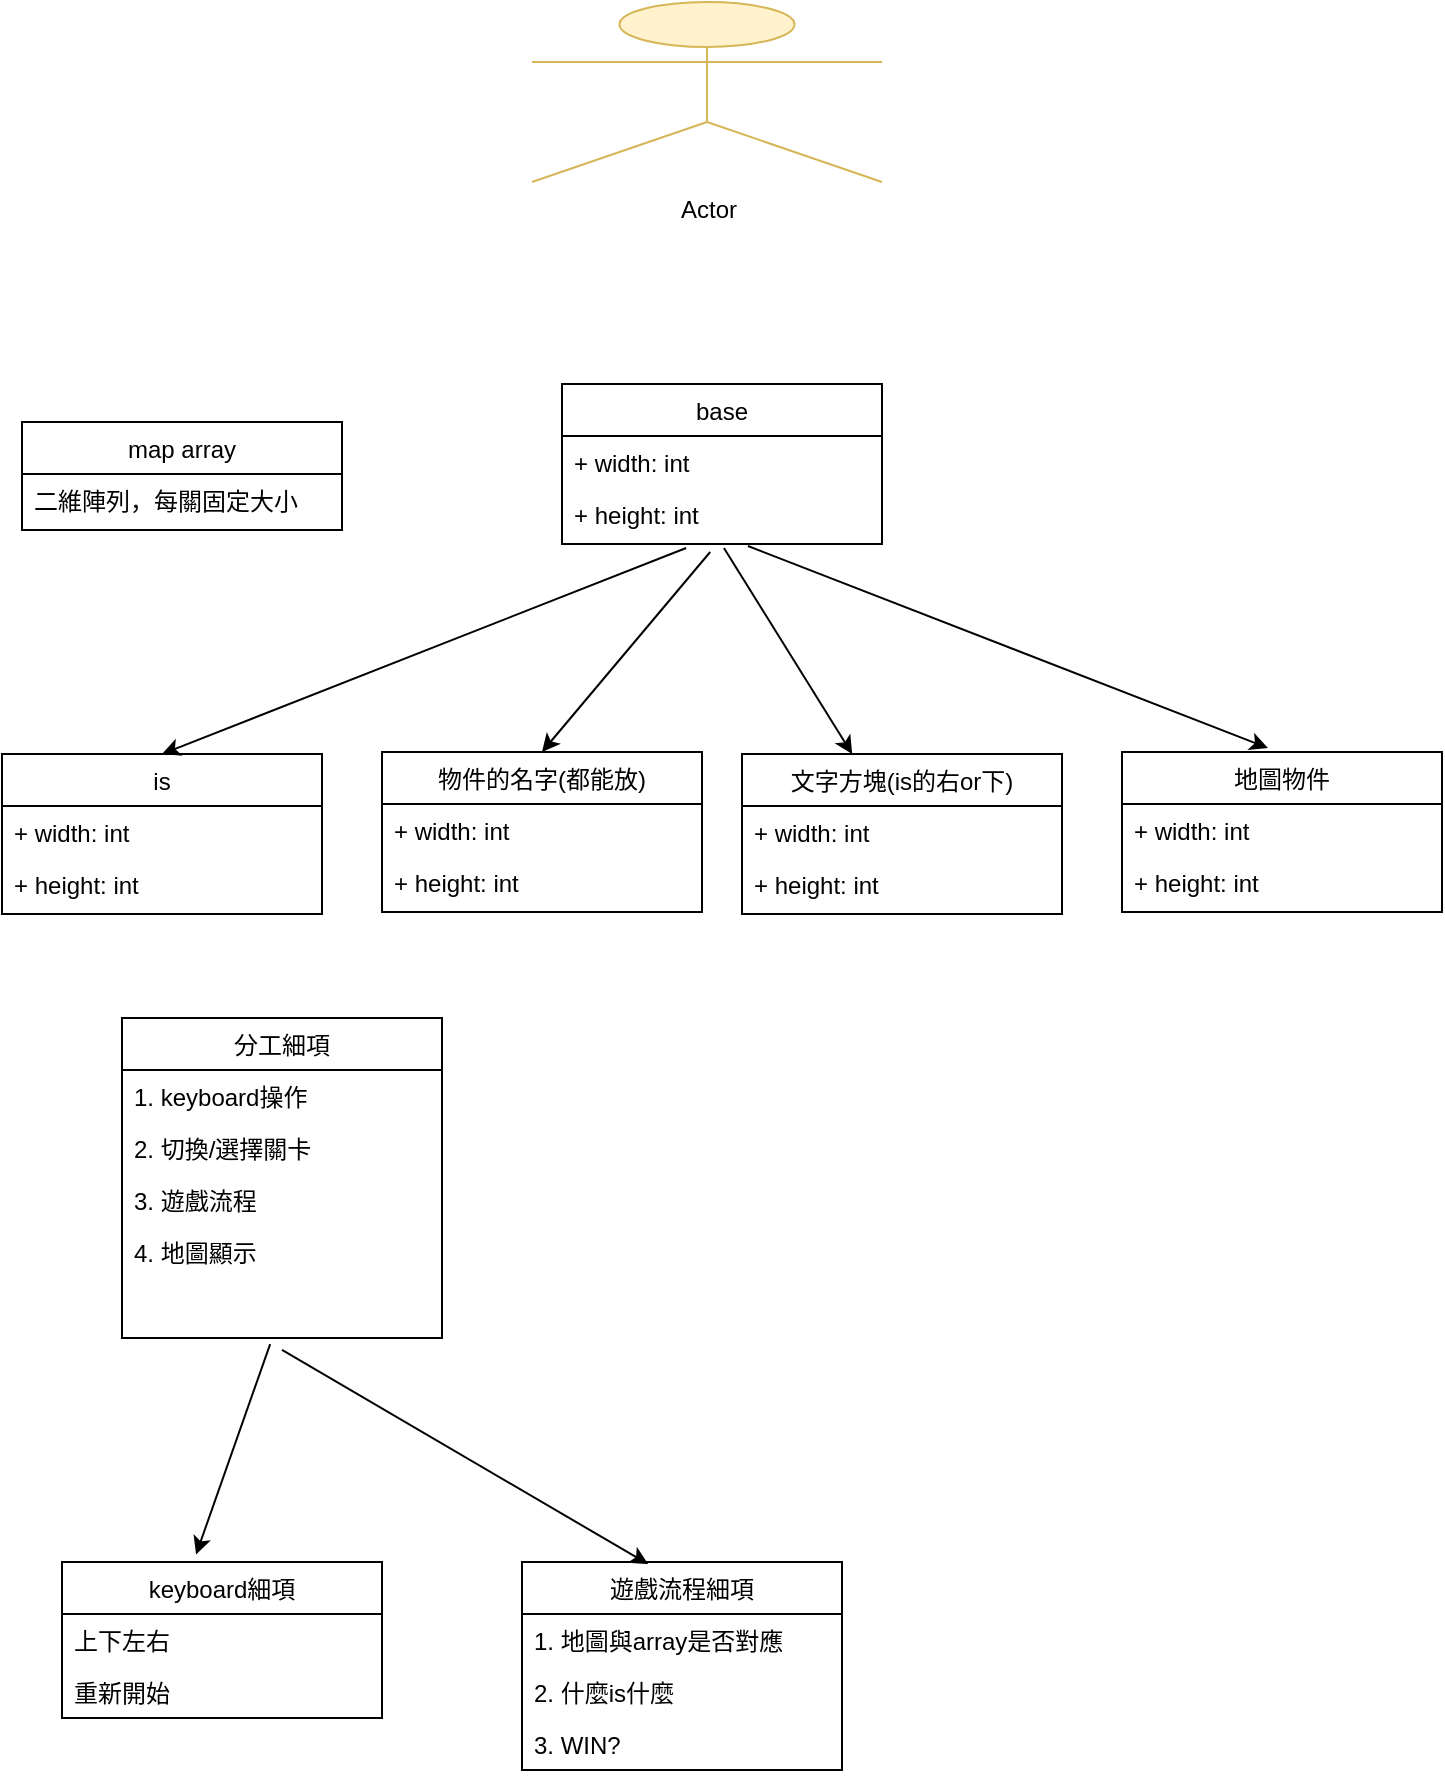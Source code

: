 <mxfile version="10.6.8" type="google"><diagram id="Tr6zjHu2yM5siKrOy1Tr" name="Page-1"><mxGraphModel dx="754" dy="1620" grid="1" gridSize="10" guides="1" tooltips="1" connect="1" arrows="1" fold="1" page="1" pageScale="1" pageWidth="827" pageHeight="1169" math="0" shadow="0"><root><mxCell id="0"/><mxCell id="1" parent="0"/><mxCell id="87mkKEv5Yw1BRWzRdu0Q-3" value="base" style="swimlane;fontStyle=0;childLayout=stackLayout;horizontal=1;startSize=26;fillColor=none;horizontalStack=0;resizeParent=1;resizeParentMax=0;resizeLast=0;collapsible=1;marginBottom=0;" parent="1" vertex="1"><mxGeometry x="310" y="-919" width="160" height="80" as="geometry"><mxRectangle x="40" y="40" width="70" height="26" as="alternateBounds"/></mxGeometry></mxCell><mxCell id="87mkKEv5Yw1BRWzRdu0Q-4" value="+ width: int" style="text;align=left;verticalAlign=top;spacingLeft=4;spacingRight=4;overflow=hidden;rotatable=0;points=[[0,0.5],[1,0.5]];portConstraint=eastwest;" parent="87mkKEv5Yw1BRWzRdu0Q-3" vertex="1"><mxGeometry y="26" width="160" height="26" as="geometry"/></mxCell><mxCell id="87mkKEv5Yw1BRWzRdu0Q-5" value="+ height: int" style="text;align=left;verticalAlign=top;spacingLeft=4;spacingRight=4;overflow=hidden;rotatable=0;points=[[0,0.5],[1,0.5]];portConstraint=eastwest;" parent="87mkKEv5Yw1BRWzRdu0Q-3" vertex="1"><mxGeometry y="52" width="160" height="28" as="geometry"/></mxCell><mxCell id="VjhZiT1ttbBQaUBb_DB1-1" value="Actor" style="shape=umlActor;verticalLabelPosition=bottom;labelBackgroundColor=#ffffff;verticalAlign=top;html=1;outlineConnect=0;fillColor=#fff2cc;strokeColor=#d6b656;" vertex="1" parent="1"><mxGeometry x="295" y="-1110" width="175" height="90" as="geometry"/></mxCell><mxCell id="87mkKEv5Yw1BRWzRdu0Q-7" value="is" style="swimlane;fontStyle=0;childLayout=stackLayout;horizontal=1;startSize=26;fillColor=none;horizontalStack=0;resizeParent=1;resizeParentMax=0;resizeLast=0;collapsible=1;marginBottom=0;" vertex="1" parent="1"><mxGeometry x="30" y="-734" width="160" height="80" as="geometry"><mxRectangle x="40" y="40" width="70" height="26" as="alternateBounds"/></mxGeometry></mxCell><mxCell id="87mkKEv5Yw1BRWzRdu0Q-8" value="+ width: int" style="text;align=left;verticalAlign=top;spacingLeft=4;spacingRight=4;overflow=hidden;rotatable=0;points=[[0,0.5],[1,0.5]];portConstraint=eastwest;" vertex="1" parent="87mkKEv5Yw1BRWzRdu0Q-7"><mxGeometry y="26" width="160" height="26" as="geometry"/></mxCell><mxCell id="87mkKEv5Yw1BRWzRdu0Q-9" value="+ height: int" style="text;align=left;verticalAlign=top;spacingLeft=4;spacingRight=4;overflow=hidden;rotatable=0;points=[[0,0.5],[1,0.5]];portConstraint=eastwest;" vertex="1" parent="87mkKEv5Yw1BRWzRdu0Q-7"><mxGeometry y="52" width="160" height="28" as="geometry"/></mxCell><mxCell id="87mkKEv5Yw1BRWzRdu0Q-10" value="" style="endArrow=classic;html=1;exitX=0.463;exitY=1.143;exitDx=0;exitDy=0;exitPerimeter=0;entryX=0.5;entryY=0;entryDx=0;entryDy=0;" edge="1" parent="1" source="87mkKEv5Yw1BRWzRdu0Q-5" target="87mkKEv5Yw1BRWzRdu0Q-11"><mxGeometry width="50" height="50" relative="1" as="geometry"><mxPoint x="120" y="-652" as="sourcePoint"/><mxPoint x="170" y="-702" as="targetPoint"/><Array as="points"/></mxGeometry></mxCell><mxCell id="87mkKEv5Yw1BRWzRdu0Q-11" value="物件的名字(都能放)" style="swimlane;fontStyle=0;childLayout=stackLayout;horizontal=1;startSize=26;fillColor=none;horizontalStack=0;resizeParent=1;resizeParentMax=0;resizeLast=0;collapsible=1;marginBottom=0;" vertex="1" parent="1"><mxGeometry x="220" y="-735" width="160" height="80" as="geometry"><mxRectangle x="40" y="40" width="70" height="26" as="alternateBounds"/></mxGeometry></mxCell><mxCell id="87mkKEv5Yw1BRWzRdu0Q-12" value="+ width: int" style="text;align=left;verticalAlign=top;spacingLeft=4;spacingRight=4;overflow=hidden;rotatable=0;points=[[0,0.5],[1,0.5]];portConstraint=eastwest;" vertex="1" parent="87mkKEv5Yw1BRWzRdu0Q-11"><mxGeometry y="26" width="160" height="26" as="geometry"/></mxCell><mxCell id="87mkKEv5Yw1BRWzRdu0Q-13" value="+ height: int" style="text;align=left;verticalAlign=top;spacingLeft=4;spacingRight=4;overflow=hidden;rotatable=0;points=[[0,0.5],[1,0.5]];portConstraint=eastwest;" vertex="1" parent="87mkKEv5Yw1BRWzRdu0Q-11"><mxGeometry y="52" width="160" height="28" as="geometry"/></mxCell><mxCell id="87mkKEv5Yw1BRWzRdu0Q-14" value="文字方塊(is的右or下)" style="swimlane;fontStyle=0;childLayout=stackLayout;horizontal=1;startSize=26;fillColor=none;horizontalStack=0;resizeParent=1;resizeParentMax=0;resizeLast=0;collapsible=1;marginBottom=0;" vertex="1" parent="1"><mxGeometry x="400" y="-734" width="160" height="80" as="geometry"><mxRectangle x="40" y="40" width="70" height="26" as="alternateBounds"/></mxGeometry></mxCell><mxCell id="87mkKEv5Yw1BRWzRdu0Q-15" value="+ width: int" style="text;align=left;verticalAlign=top;spacingLeft=4;spacingRight=4;overflow=hidden;rotatable=0;points=[[0,0.5],[1,0.5]];portConstraint=eastwest;" vertex="1" parent="87mkKEv5Yw1BRWzRdu0Q-14"><mxGeometry y="26" width="160" height="26" as="geometry"/></mxCell><mxCell id="87mkKEv5Yw1BRWzRdu0Q-16" value="+ height: int" style="text;align=left;verticalAlign=top;spacingLeft=4;spacingRight=4;overflow=hidden;rotatable=0;points=[[0,0.5],[1,0.5]];portConstraint=eastwest;" vertex="1" parent="87mkKEv5Yw1BRWzRdu0Q-14"><mxGeometry y="52" width="160" height="28" as="geometry"/></mxCell><mxCell id="87mkKEv5Yw1BRWzRdu0Q-17" value="地圖物件" style="swimlane;fontStyle=0;childLayout=stackLayout;horizontal=1;startSize=26;fillColor=none;horizontalStack=0;resizeParent=1;resizeParentMax=0;resizeLast=0;collapsible=1;marginBottom=0;" vertex="1" parent="1"><mxGeometry x="590" y="-735" width="160" height="80" as="geometry"><mxRectangle x="40" y="40" width="70" height="26" as="alternateBounds"/></mxGeometry></mxCell><mxCell id="87mkKEv5Yw1BRWzRdu0Q-18" value="+ width: int" style="text;align=left;verticalAlign=top;spacingLeft=4;spacingRight=4;overflow=hidden;rotatable=0;points=[[0,0.5],[1,0.5]];portConstraint=eastwest;" vertex="1" parent="87mkKEv5Yw1BRWzRdu0Q-17"><mxGeometry y="26" width="160" height="26" as="geometry"/></mxCell><mxCell id="87mkKEv5Yw1BRWzRdu0Q-19" value="+ height: int" style="text;align=left;verticalAlign=top;spacingLeft=4;spacingRight=4;overflow=hidden;rotatable=0;points=[[0,0.5],[1,0.5]];portConstraint=eastwest;" vertex="1" parent="87mkKEv5Yw1BRWzRdu0Q-17"><mxGeometry y="52" width="160" height="28" as="geometry"/></mxCell><mxCell id="87mkKEv5Yw1BRWzRdu0Q-20" value="" style="endArrow=classic;html=1;exitX=0.506;exitY=1.071;exitDx=0;exitDy=0;exitPerimeter=0;" edge="1" parent="1" source="87mkKEv5Yw1BRWzRdu0Q-5" target="87mkKEv5Yw1BRWzRdu0Q-14"><mxGeometry width="50" height="50" relative="1" as="geometry"><mxPoint x="394" y="-825" as="sourcePoint"/><mxPoint x="310" y="-725" as="targetPoint"/><Array as="points"/></mxGeometry></mxCell><mxCell id="87mkKEv5Yw1BRWzRdu0Q-21" value="" style="endArrow=classic;html=1;exitX=0.581;exitY=1.036;exitDx=0;exitDy=0;exitPerimeter=0;entryX=0.456;entryY=-0.025;entryDx=0;entryDy=0;entryPerimeter=0;" edge="1" parent="1" source="87mkKEv5Yw1BRWzRdu0Q-5" target="87mkKEv5Yw1BRWzRdu0Q-17"><mxGeometry width="50" height="50" relative="1" as="geometry"><mxPoint x="416" y="-839" as="sourcePoint"/><mxPoint x="480.105" y="-736" as="targetPoint"/><Array as="points"/></mxGeometry></mxCell><mxCell id="EHuWdE8eBghuqPk3D2tB-4" value="map array" style="swimlane;fontStyle=0;childLayout=stackLayout;horizontal=1;startSize=26;fillColor=none;horizontalStack=0;resizeParent=1;resizeParentMax=0;resizeLast=0;collapsible=1;marginBottom=0;" vertex="1" parent="1"><mxGeometry x="40" y="-900" width="160" height="54" as="geometry"><mxRectangle x="40" y="40" width="70" height="26" as="alternateBounds"/></mxGeometry></mxCell><mxCell id="EHuWdE8eBghuqPk3D2tB-6" value="二維陣列，每關固定大小" style="text;align=left;verticalAlign=top;spacingLeft=4;spacingRight=4;overflow=hidden;rotatable=0;points=[[0,0.5],[1,0.5]];portConstraint=eastwest;" vertex="1" parent="EHuWdE8eBghuqPk3D2tB-4"><mxGeometry y="26" width="160" height="28" as="geometry"/></mxCell><mxCell id="EHuWdE8eBghuqPk3D2tB-8" value="分工細項" style="swimlane;fontStyle=0;childLayout=stackLayout;horizontal=1;startSize=26;fillColor=none;horizontalStack=0;resizeParent=1;resizeParentMax=0;resizeLast=0;collapsible=1;marginBottom=0;" vertex="1" parent="1"><mxGeometry x="90" y="-602" width="160" height="160" as="geometry"><mxRectangle x="40" y="40" width="70" height="26" as="alternateBounds"/></mxGeometry></mxCell><mxCell id="EHuWdE8eBghuqPk3D2tB-9" value="1. keyboard操作" style="text;align=left;verticalAlign=top;spacingLeft=4;spacingRight=4;overflow=hidden;rotatable=0;points=[[0,0.5],[1,0.5]];portConstraint=eastwest;" vertex="1" parent="EHuWdE8eBghuqPk3D2tB-8"><mxGeometry y="26" width="160" height="26" as="geometry"/></mxCell><mxCell id="EHuWdE8eBghuqPk3D2tB-11" value="2. 切換/選擇關卡" style="text;align=left;verticalAlign=top;spacingLeft=4;spacingRight=4;overflow=hidden;rotatable=0;points=[[0,0.5],[1,0.5]];portConstraint=eastwest;" vertex="1" parent="EHuWdE8eBghuqPk3D2tB-8"><mxGeometry y="52" width="160" height="26" as="geometry"/></mxCell><mxCell id="EHuWdE8eBghuqPk3D2tB-12" value="3. 遊戲流程" style="text;align=left;verticalAlign=top;spacingLeft=4;spacingRight=4;overflow=hidden;rotatable=0;points=[[0,0.5],[1,0.5]];portConstraint=eastwest;" vertex="1" parent="EHuWdE8eBghuqPk3D2tB-8"><mxGeometry y="78" width="160" height="26" as="geometry"/></mxCell><mxCell id="EHuWdE8eBghuqPk3D2tB-13" value="4. 地圖顯示" style="text;align=left;verticalAlign=top;spacingLeft=4;spacingRight=4;overflow=hidden;rotatable=0;points=[[0,0.5],[1,0.5]];portConstraint=eastwest;" vertex="1" parent="EHuWdE8eBghuqPk3D2tB-8"><mxGeometry y="104" width="160" height="56" as="geometry"/></mxCell><mxCell id="EHuWdE8eBghuqPk3D2tB-15" value="遊戲流程細項" style="swimlane;fontStyle=0;childLayout=stackLayout;horizontal=1;startSize=26;fillColor=none;horizontalStack=0;resizeParent=1;resizeParentMax=0;resizeLast=0;collapsible=1;marginBottom=0;" vertex="1" parent="1"><mxGeometry x="290" y="-330" width="160" height="104" as="geometry"><mxRectangle x="40" y="40" width="70" height="26" as="alternateBounds"/></mxGeometry></mxCell><mxCell id="EHuWdE8eBghuqPk3D2tB-16" value="1. 地圖與array是否對應" style="text;align=left;verticalAlign=top;spacingLeft=4;spacingRight=4;overflow=hidden;rotatable=0;points=[[0,0.5],[1,0.5]];portConstraint=eastwest;" vertex="1" parent="EHuWdE8eBghuqPk3D2tB-15"><mxGeometry y="26" width="160" height="26" as="geometry"/></mxCell><mxCell id="EHuWdE8eBghuqPk3D2tB-17" value="2. 什麼is什麼" style="text;align=left;verticalAlign=top;spacingLeft=4;spacingRight=4;overflow=hidden;rotatable=0;points=[[0,0.5],[1,0.5]];portConstraint=eastwest;" vertex="1" parent="EHuWdE8eBghuqPk3D2tB-15"><mxGeometry y="52" width="160" height="26" as="geometry"/></mxCell><mxCell id="EHuWdE8eBghuqPk3D2tB-18" value="3. WIN?&#10;&#10;" style="text;align=left;verticalAlign=top;spacingLeft=4;spacingRight=4;overflow=hidden;rotatable=0;points=[[0,0.5],[1,0.5]];portConstraint=eastwest;" vertex="1" parent="EHuWdE8eBghuqPk3D2tB-15"><mxGeometry y="78" width="160" height="26" as="geometry"/></mxCell><mxCell id="EHuWdE8eBghuqPk3D2tB-20" value="" style="endArrow=classic;html=1;entryX=0.394;entryY=0.01;entryDx=0;entryDy=0;entryPerimeter=0;exitX=0.5;exitY=1.107;exitDx=0;exitDy=0;exitPerimeter=0;" edge="1" parent="1" source="EHuWdE8eBghuqPk3D2tB-13" target="EHuWdE8eBghuqPk3D2tB-15"><mxGeometry width="50" height="50" relative="1" as="geometry"><mxPoint x="80" y="-480" as="sourcePoint"/><mxPoint x="80" y="-390" as="targetPoint"/></mxGeometry></mxCell><mxCell id="EHuWdE8eBghuqPk3D2tB-21" value="" style="endArrow=classic;html=1;exitX=0.388;exitY=1.071;exitDx=0;exitDy=0;exitPerimeter=0;entryX=0.5;entryY=0;entryDx=0;entryDy=0;" edge="1" parent="1" source="87mkKEv5Yw1BRWzRdu0Q-5" target="87mkKEv5Yw1BRWzRdu0Q-7"><mxGeometry width="50" height="50" relative="1" as="geometry"><mxPoint x="30" y="-340" as="sourcePoint"/><mxPoint x="80" y="-390" as="targetPoint"/></mxGeometry></mxCell><mxCell id="EHuWdE8eBghuqPk3D2tB-23" value="keyboard細項" style="swimlane;fontStyle=0;childLayout=stackLayout;horizontal=1;startSize=26;fillColor=none;horizontalStack=0;resizeParent=1;resizeParentMax=0;resizeLast=0;collapsible=1;marginBottom=0;" vertex="1" parent="1"><mxGeometry x="60" y="-330" width="160" height="78" as="geometry"><mxRectangle x="40" y="40" width="70" height="26" as="alternateBounds"/></mxGeometry></mxCell><mxCell id="EHuWdE8eBghuqPk3D2tB-24" value="上下左右" style="text;align=left;verticalAlign=top;spacingLeft=4;spacingRight=4;overflow=hidden;rotatable=0;points=[[0,0.5],[1,0.5]];portConstraint=eastwest;" vertex="1" parent="EHuWdE8eBghuqPk3D2tB-23"><mxGeometry y="26" width="160" height="26" as="geometry"/></mxCell><mxCell id="EHuWdE8eBghuqPk3D2tB-25" value="重新開始" style="text;align=left;verticalAlign=top;spacingLeft=4;spacingRight=4;overflow=hidden;rotatable=0;points=[[0,0.5],[1,0.5]];portConstraint=eastwest;" vertex="1" parent="EHuWdE8eBghuqPk3D2tB-23"><mxGeometry y="52" width="160" height="26" as="geometry"/></mxCell><mxCell id="EHuWdE8eBghuqPk3D2tB-27" value="" style="endArrow=classic;html=1;exitX=0.463;exitY=1.054;exitDx=0;exitDy=0;exitPerimeter=0;entryX=0.419;entryY=-0.048;entryDx=0;entryDy=0;entryPerimeter=0;" edge="1" parent="1" source="EHuWdE8eBghuqPk3D2tB-13" target="EHuWdE8eBghuqPk3D2tB-23"><mxGeometry width="50" height="50" relative="1" as="geometry"><mxPoint x="35" y="-380" as="sourcePoint"/><mxPoint x="85" y="-430" as="targetPoint"/></mxGeometry></mxCell></root></mxGraphModel></diagram></mxfile>